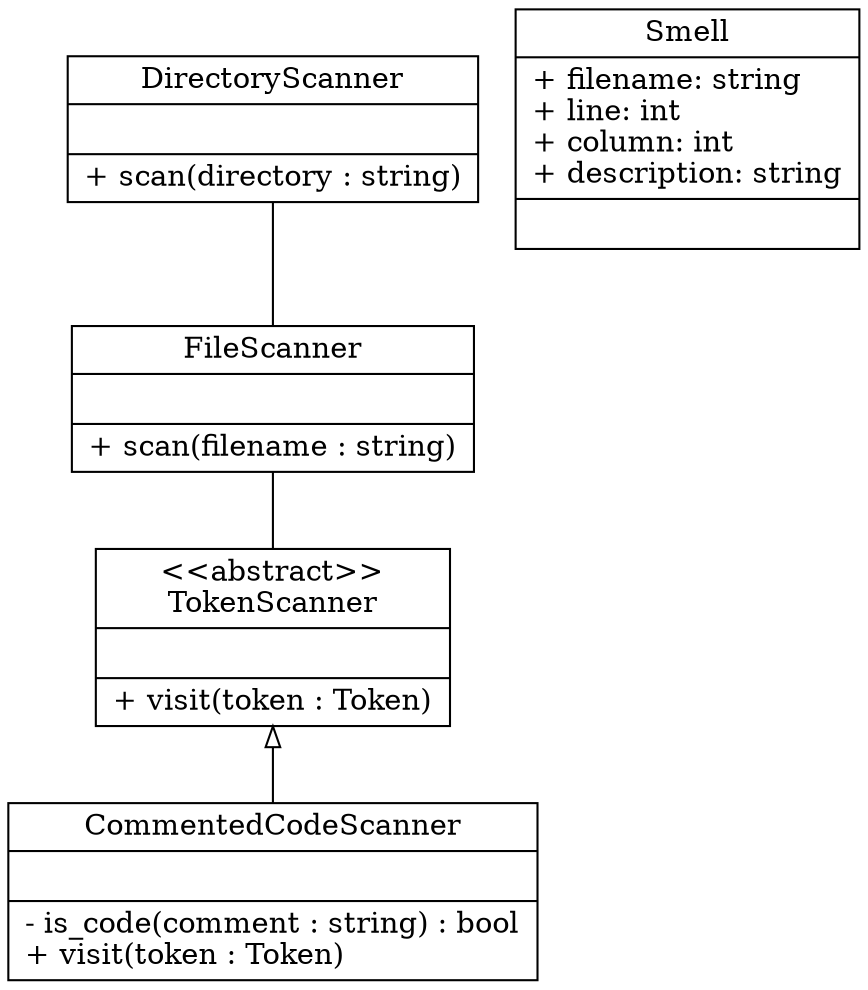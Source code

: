 digraph UML {
  node [shape=record];

  dir_scan [
    label="{DirectoryScanner|\n|+ scan(directory : string)\l}"
  ];

  file_scan [
    label="{FileScanner|\n|+ scan(filename : string)\l}"
  ];

  token_scan [
    label="{\<\<abstract\>\>\nTokenScanner|\n|+ visit(token : Token)}"
  ];

  comments_scan [
    label="{CommentedCodeScanner|\n|- is_code(comment : string) : bool\l+ visit(token : Token)\l}"
  ]

  smell [
    label="{Smell|+ filename: string\l+ line: int\l+ column: int\l+ description: string\l|\n}"
  ]

  dir_scan -> file_scan [arrowtail="none",dir=back];
  file_scan -> token_scan [arrowtail="none",dir=back];
  token_scan -> comments_scan [arrowtail="empty",dir=back];

}
